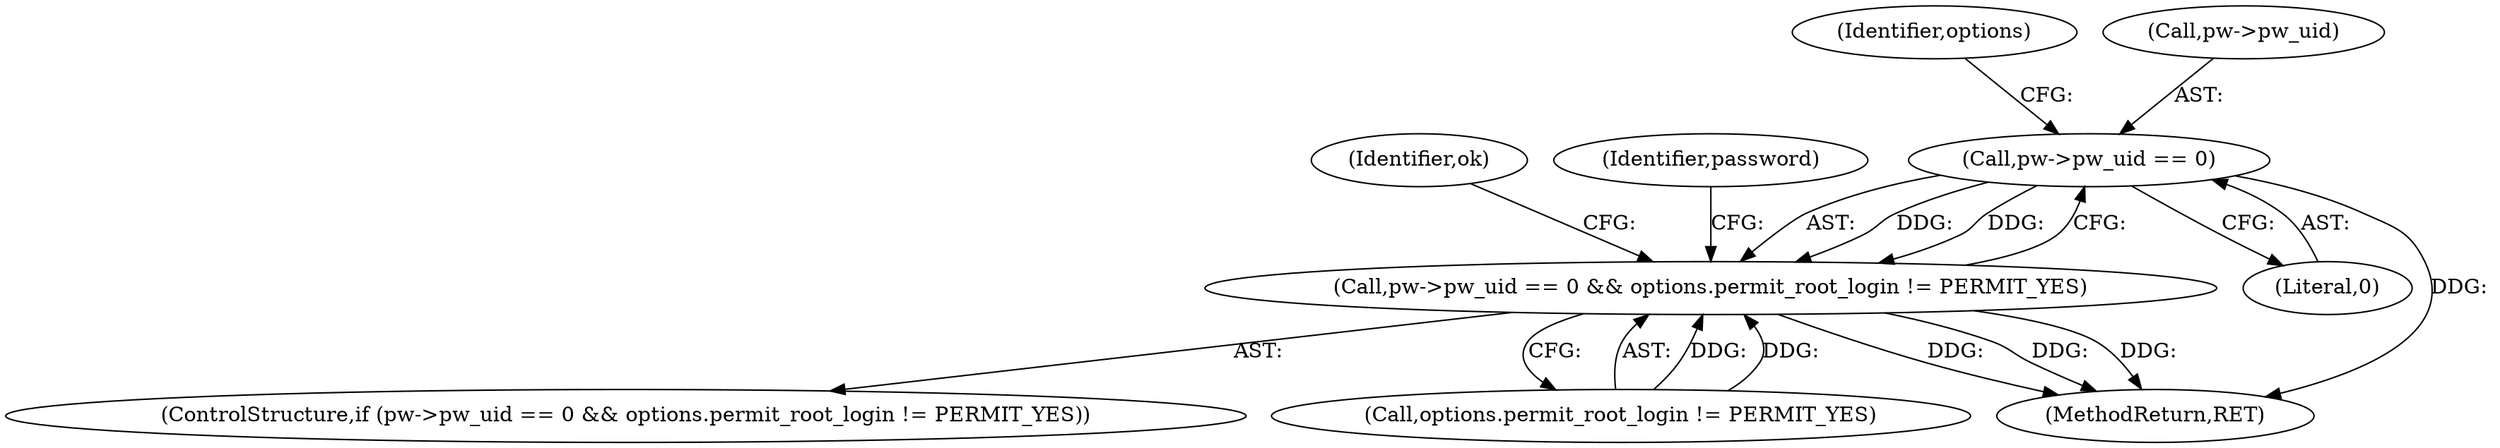digraph "0_openssh-portable_fcd135c9df440bcd2d5870405ad3311743d78d97@pointer" {
"1000131" [label="(Call,pw->pw_uid == 0)"];
"1000130" [label="(Call,pw->pw_uid == 0 && options.permit_root_login != PERMIT_YES)"];
"1000136" [label="(Call,options.permit_root_login != PERMIT_YES)"];
"1000138" [label="(Identifier,options)"];
"1000131" [label="(Call,pw->pw_uid == 0)"];
"1000142" [label="(Identifier,ok)"];
"1000129" [label="(ControlStructure,if (pw->pw_uid == 0 && options.permit_root_login != PERMIT_YES))"];
"1000130" [label="(Call,pw->pw_uid == 0 && options.permit_root_login != PERMIT_YES)"];
"1000148" [label="(Identifier,password)"];
"1000132" [label="(Call,pw->pw_uid)"];
"1000135" [label="(Literal,0)"];
"1000238" [label="(MethodReturn,RET)"];
"1000131" -> "1000130"  [label="AST: "];
"1000131" -> "1000135"  [label="CFG: "];
"1000132" -> "1000131"  [label="AST: "];
"1000135" -> "1000131"  [label="AST: "];
"1000138" -> "1000131"  [label="CFG: "];
"1000130" -> "1000131"  [label="CFG: "];
"1000131" -> "1000238"  [label="DDG: "];
"1000131" -> "1000130"  [label="DDG: "];
"1000131" -> "1000130"  [label="DDG: "];
"1000130" -> "1000129"  [label="AST: "];
"1000130" -> "1000136"  [label="CFG: "];
"1000136" -> "1000130"  [label="AST: "];
"1000142" -> "1000130"  [label="CFG: "];
"1000148" -> "1000130"  [label="CFG: "];
"1000130" -> "1000238"  [label="DDG: "];
"1000130" -> "1000238"  [label="DDG: "];
"1000130" -> "1000238"  [label="DDG: "];
"1000136" -> "1000130"  [label="DDG: "];
"1000136" -> "1000130"  [label="DDG: "];
}
